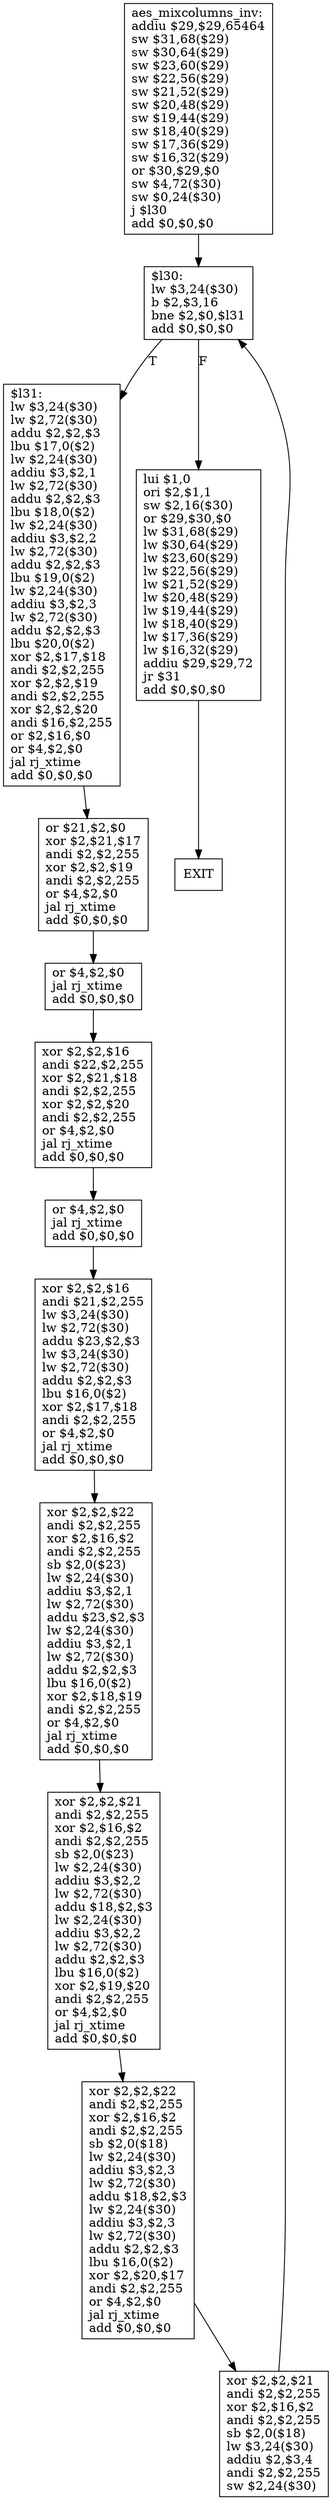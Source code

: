 digraph G1 {
node [shape = box];
BB0 [label = "aes_mixcolumns_inv:\laddiu $29,$29,65464\lsw $31,68($29)\lsw $30,64($29)\lsw $23,60($29)\lsw $22,56($29)\lsw $21,52($29)\lsw $20,48($29)\lsw $19,44($29)\lsw $18,40($29)\lsw $17,36($29)\lsw $16,32($29)\lor $30,$29,$0\lsw $4,72($30)\lsw $0,24($30)\lj $l30\ladd $0,$0,$0\l"] ;
BB0 -> BB11 [style = filled, label = ""];
BB11 [label = "$l30:\llw $3,24($30)\lb $2,$3,16\lbne $2,$0,$l31\ladd $0,$0,$0\l"] ;
BB11 -> BB1 [style = filled, label = "T"];
BB11 -> BB12[style = filled, label = "F"];
BB1 [label = "$l31:\llw $3,24($30)\llw $2,72($30)\laddu $2,$2,$3\llbu $17,0($2)\llw $2,24($30)\laddiu $3,$2,1\llw $2,72($30)\laddu $2,$2,$3\llbu $18,0($2)\llw $2,24($30)\laddiu $3,$2,2\llw $2,72($30)\laddu $2,$2,$3\llbu $19,0($2)\llw $2,24($30)\laddiu $3,$2,3\llw $2,72($30)\laddu $2,$2,$3\llbu $20,0($2)\lxor $2,$17,$18\landi $2,$2,255\lxor $2,$2,$19\landi $2,$2,255\lxor $2,$2,$20\landi $16,$2,255\lor $2,$16,$0\lor $4,$2,$0\ljal rj_xtime\ladd $0,$0,$0\l"] ;
BB1 -> BB2 [style = filled, label = ""];
BB2 [label = "or $21,$2,$0\lxor $2,$21,$17\landi $2,$2,255\lxor $2,$2,$19\landi $2,$2,255\lor $4,$2,$0\ljal rj_xtime\ladd $0,$0,$0\l"] ;
BB2 -> BB3 [style = filled, label = ""];
BB3 [label = "or $4,$2,$0\ljal rj_xtime\ladd $0,$0,$0\l"] ;
BB3 -> BB4 [style = filled, label = ""];
BB4 [label = "xor $2,$2,$16\landi $22,$2,255\lxor $2,$21,$18\landi $2,$2,255\lxor $2,$2,$20\landi $2,$2,255\lor $4,$2,$0\ljal rj_xtime\ladd $0,$0,$0\l"] ;
BB4 -> BB5 [style = filled, label = ""];
BB5 [label = "or $4,$2,$0\ljal rj_xtime\ladd $0,$0,$0\l"] ;
BB5 -> BB6 [style = filled, label = ""];
BB6 [label = "xor $2,$2,$16\landi $21,$2,255\llw $3,24($30)\llw $2,72($30)\laddu $23,$2,$3\llw $3,24($30)\llw $2,72($30)\laddu $2,$2,$3\llbu $16,0($2)\lxor $2,$17,$18\landi $2,$2,255\lor $4,$2,$0\ljal rj_xtime\ladd $0,$0,$0\l"] ;
BB6 -> BB7 [style = filled, label = ""];
BB7 [label = "xor $2,$2,$22\landi $2,$2,255\lxor $2,$16,$2\landi $2,$2,255\lsb $2,0($23)\llw $2,24($30)\laddiu $3,$2,1\llw $2,72($30)\laddu $23,$2,$3\llw $2,24($30)\laddiu $3,$2,1\llw $2,72($30)\laddu $2,$2,$3\llbu $16,0($2)\lxor $2,$18,$19\landi $2,$2,255\lor $4,$2,$0\ljal rj_xtime\ladd $0,$0,$0\l"] ;
BB7 -> BB8 [style = filled, label = ""];
BB8 [label = "xor $2,$2,$21\landi $2,$2,255\lxor $2,$16,$2\landi $2,$2,255\lsb $2,0($23)\llw $2,24($30)\laddiu $3,$2,2\llw $2,72($30)\laddu $18,$2,$3\llw $2,24($30)\laddiu $3,$2,2\llw $2,72($30)\laddu $2,$2,$3\llbu $16,0($2)\lxor $2,$19,$20\landi $2,$2,255\lor $4,$2,$0\ljal rj_xtime\ladd $0,$0,$0\l"] ;
BB8 -> BB9 [style = filled, label = ""];
BB9 [label = "xor $2,$2,$22\landi $2,$2,255\lxor $2,$16,$2\landi $2,$2,255\lsb $2,0($18)\llw $2,24($30)\laddiu $3,$2,3\llw $2,72($30)\laddu $18,$2,$3\llw $2,24($30)\laddiu $3,$2,3\llw $2,72($30)\laddu $2,$2,$3\llbu $16,0($2)\lxor $2,$20,$17\landi $2,$2,255\lor $4,$2,$0\ljal rj_xtime\ladd $0,$0,$0\l"] ;
BB9 -> BB10 [style = filled, label = ""];
BB10 [label = "xor $2,$2,$21\landi $2,$2,255\lxor $2,$16,$2\landi $2,$2,255\lsb $2,0($18)\llw $3,24($30)\laddiu $2,$3,4\landi $2,$2,255\lsw $2,24($30)\l"] ;
BB10 -> BB11 [style = filled, label = ""];
BB12 [label = "lui $1,0\lori $2,$1,1\lsw $2,16($30)\lor $29,$30,$0\llw $31,68($29)\llw $30,64($29)\llw $23,60($29)\llw $22,56($29)\llw $21,52($29)\llw $20,48($29)\llw $19,44($29)\llw $18,40($29)\llw $17,36($29)\llw $16,32($29)\laddiu $29,$29,72\ljr $31\ladd $0,$0,$0\l"] ;
BB12 -> EXIT  [style = filled, label = ""];
}

